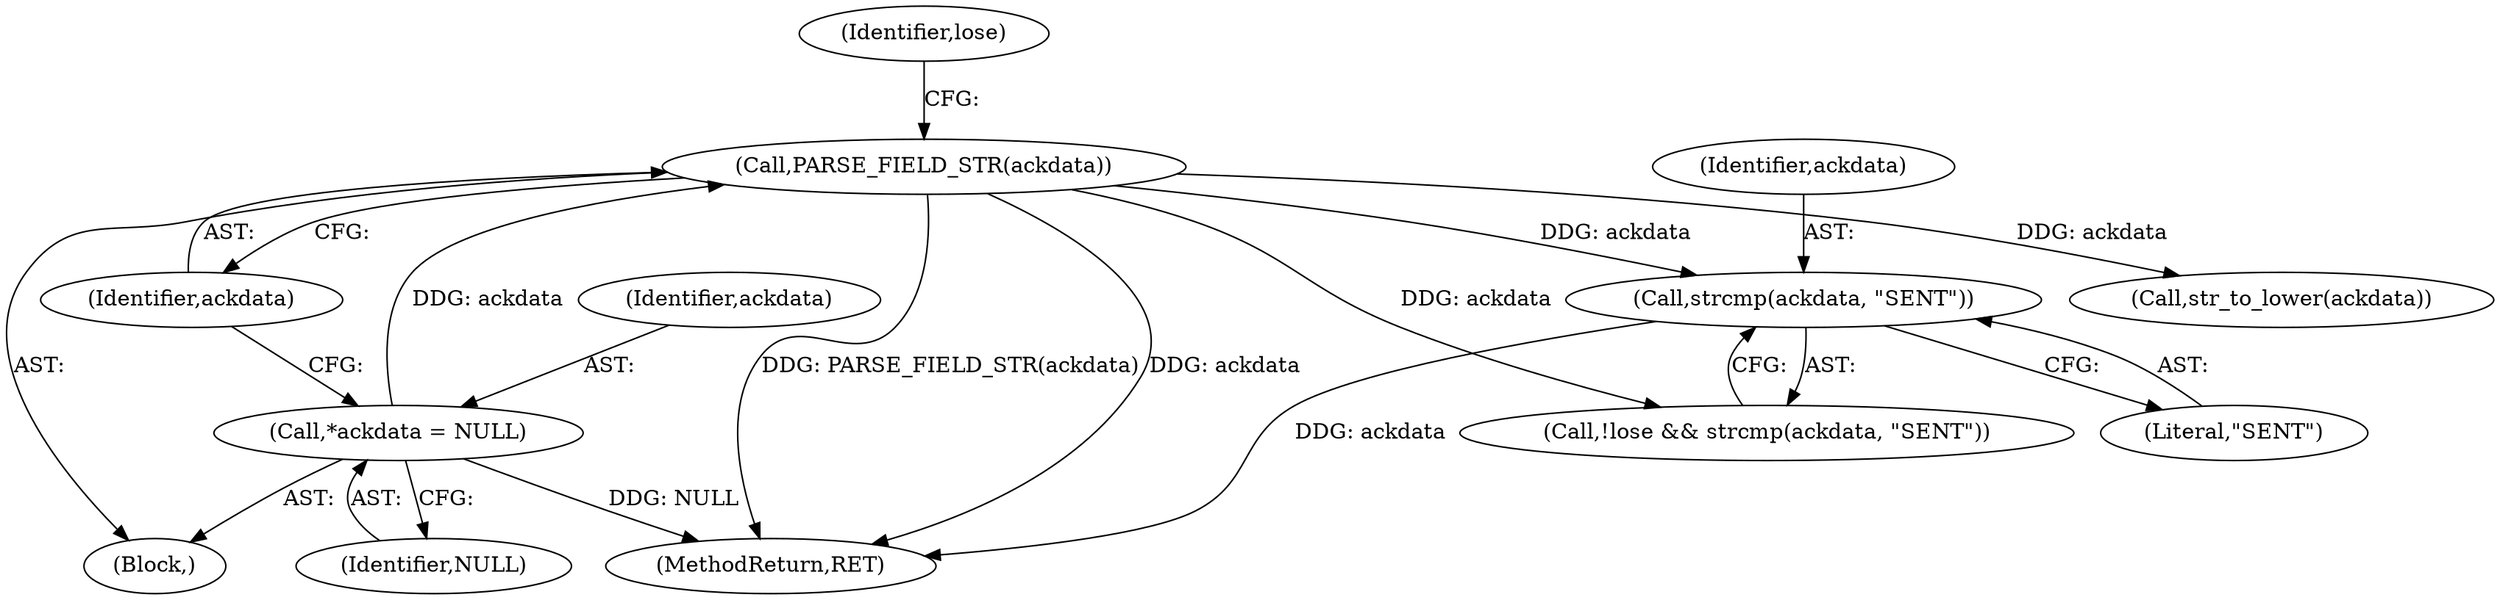 digraph "0_tcpdump_d17507ffa3e9742199b02a66aa940e79ababfa30_0@API" {
"1000319" [label="(Call,strcmp(ackdata, \"SENT\"))"];
"1000313" [label="(Call,PARSE_FIELD_STR(ackdata))"];
"1000310" [label="(Call,*ackdata = NULL)"];
"1000318" [label="(Identifier,lose)"];
"1000311" [label="(Identifier,ackdata)"];
"1000314" [label="(Identifier,ackdata)"];
"1000316" [label="(Call,!lose && strcmp(ackdata, \"SENT\"))"];
"1000319" [label="(Call,strcmp(ackdata, \"SENT\"))"];
"1000320" [label="(Identifier,ackdata)"];
"1000321" [label="(Literal,\"SENT\")"];
"1000313" [label="(Call,PARSE_FIELD_STR(ackdata))"];
"1000310" [label="(Call,*ackdata = NULL)"];
"1000308" [label="(Block,)"];
"1000327" [label="(Call,str_to_lower(ackdata))"];
"1000759" [label="(MethodReturn,RET)"];
"1000312" [label="(Identifier,NULL)"];
"1000319" -> "1000316"  [label="AST: "];
"1000319" -> "1000321"  [label="CFG: "];
"1000320" -> "1000319"  [label="AST: "];
"1000321" -> "1000319"  [label="AST: "];
"1000316" -> "1000319"  [label="CFG: "];
"1000319" -> "1000759"  [label="DDG: ackdata"];
"1000313" -> "1000319"  [label="DDG: ackdata"];
"1000313" -> "1000308"  [label="AST: "];
"1000313" -> "1000314"  [label="CFG: "];
"1000314" -> "1000313"  [label="AST: "];
"1000318" -> "1000313"  [label="CFG: "];
"1000313" -> "1000759"  [label="DDG: PARSE_FIELD_STR(ackdata)"];
"1000313" -> "1000759"  [label="DDG: ackdata"];
"1000310" -> "1000313"  [label="DDG: ackdata"];
"1000313" -> "1000316"  [label="DDG: ackdata"];
"1000313" -> "1000327"  [label="DDG: ackdata"];
"1000310" -> "1000308"  [label="AST: "];
"1000310" -> "1000312"  [label="CFG: "];
"1000311" -> "1000310"  [label="AST: "];
"1000312" -> "1000310"  [label="AST: "];
"1000314" -> "1000310"  [label="CFG: "];
"1000310" -> "1000759"  [label="DDG: NULL"];
}

